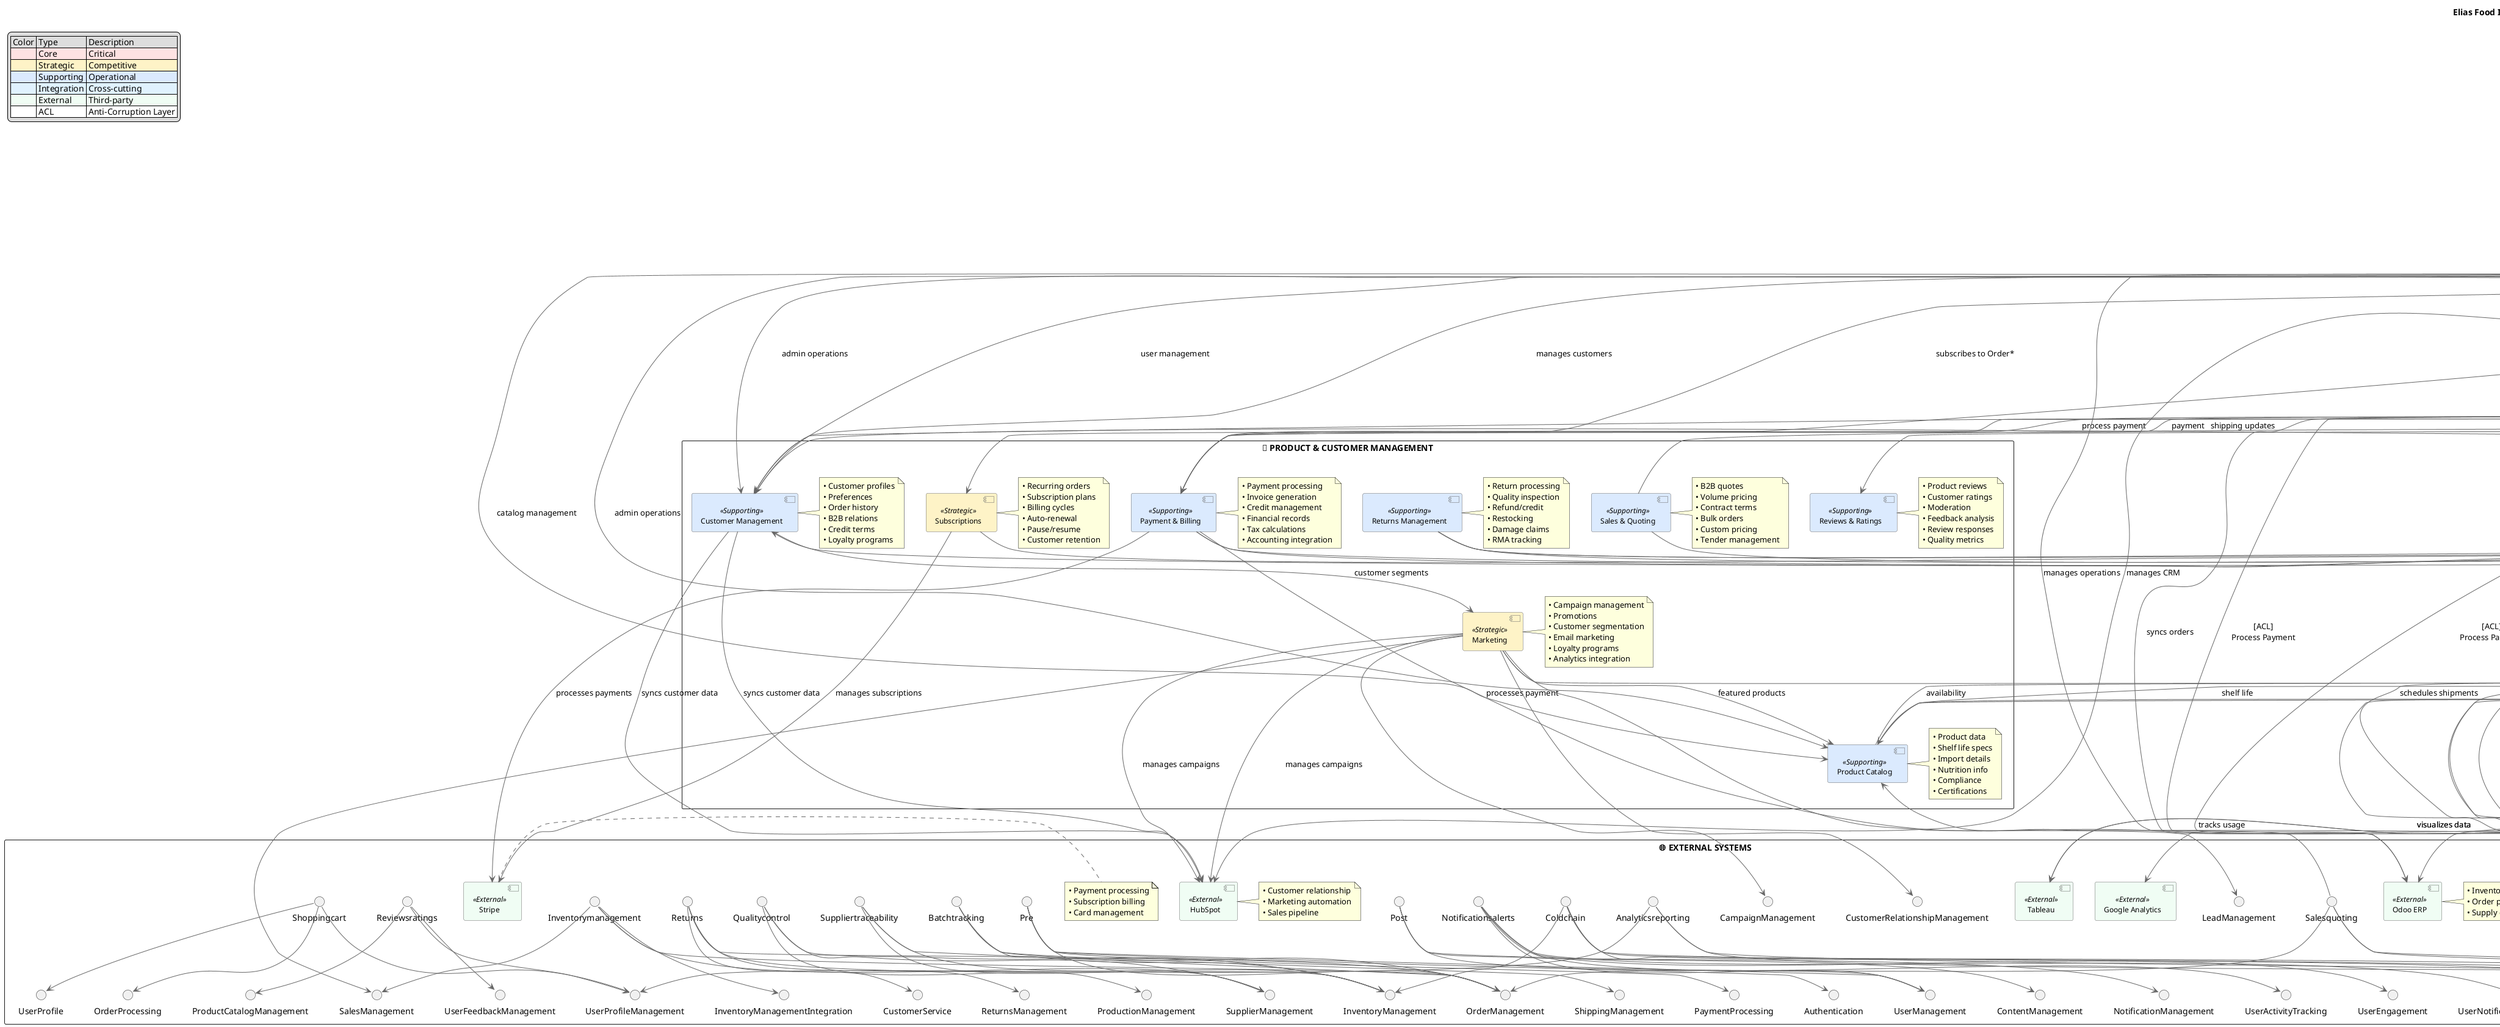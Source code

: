 @startuml efi_context_map

' Enhanced diagram with complete integration points
skinparam component {
    BackgroundColor #dbeafe
    BackgroundColor<<Core>> #fee2e2
    BackgroundColor<<Strategic>> #fef3c7
    BackgroundColor<<Integration>> #e0f2fe
    BackgroundColor<<External>> #f0fdf4
    ArrowColor #666666
    BorderColor #666666
    FontSize 12
}

title Elias Food Imports - Bounded Context Map

legend top left
  | Color | Type | Description |
  |<#fee2e2>|<#fee2e2> Core |<#fee2e2> Critical |
  |<#fef3c7>|<#fef3c7> Strategic |<#fef3c7> Competitive |
  |<#dbeafe>|<#dbeafe> Supporting |<#dbeafe> Operational |
  |<#e0f2fe>|<#e0f2fe> Integration |<#e0f2fe> Cross-cutting |
  |<#f0fdf4>|<#f0fdf4> External |<#f0fdf4> Third-party |
  |<#ffffff>|<#ffffff> ACL |<#ffffff> Anti-Corruption Layer |
endlegend

' Define components
rectangle "🛒 CUSTOMER INTERFACE LAYER" {
  [Shopping Cart] as ShoppingCart <<Supporting>>
  note right of ShoppingCart
    • Product selection
    • Availability check
    • Price calculation
  end note

  [Order Management] as OrderMgmt <<Core>>
  note right of OrderMgmt
    • Order processing
    • FEFO reservation
    • Payment capture
    Events:
    • OrderPlaced → /checkout-orchestration
    • PaymentProcessed
    Workflows: 
    • /tax-orchestration
  end note
}


rectangle "👥 PRODUCT & CUSTOMER MANAGEMENT" as ProductCustomerMgmt {
  [Product Catalog] as ProductCatalog <<Supporting>>
    note right of ProductCatalog
        • Product data
        • Shelf life specs
        • Import details
        • Nutrition info
        • Compliance
        • Certifications
    end note

    [Customer Management] as CustomerMgmt <<Supporting>>
    note right of CustomerMgmt
        • Customer profiles
        • Preferences
        • Order history
        • B2B relations
        • Credit terms
        • Loyalty programs
    end note

    [Payment & Billing] as PaymentBilling <<Supporting>>
    note right of PaymentBilling
        • Payment processing
        • Invoice generation
        • Credit management
        • Financial records
        • Tax calculations
        • Accounting integration
    end note

    [Sales & Quoting] as SalesQuoting <<Supporting>>
    note right of SalesQuoting
        • B2B quotes
        • Volume pricing
        • Contract terms
        • Bulk orders
        • Custom pricing
        • Tender management
    end note

    [Returns Management] as ReturnsMgmt <<Supporting>>
    note right of ReturnsMgmt
        • Return processing
        • Quality inspection
        • Refund/credit
        • Restocking
        • Damage claims
        • RMA tracking
    end note
    
    [Subscriptions] as Subscriptions <<Strategic>>
    note right of Subscriptions
        • Recurring orders
        • Subscription plans
        • Billing cycles
        • Auto-renewal
        • Pause/resume
        • Customer retention
    end note
    
    [Reviews & Ratings] as Reviews <<Supporting>>
    note right of Reviews
        • Product reviews
        • Customer ratings
        • Moderation
        • Feedback analysis
        • Review responses
        • Quality metrics
    end note
    
    [Marketing] as Marketing <<Strategic>>
    note right of Marketing
        • Campaign management
        • Promotions
        • Customer segmentation
        • Email marketing
        • Loyalty programs
        • Analytics integration
    end note
}


rectangle "🏭 CORE OPERATIONS & INVENTORY" as CoreOperations {
  [Inventory & Shelf-Life] as InventoryShelfLife <<Core>>
    note right of InventoryShelfLife
        • FEFO management
        • Expiry tracking
        • Stock levels
        • Location mapping
        • Waste reduction
        • Demand forecasting
    end note

    [Batch Tracking] as BatchTracking <<Core>>
    note right of BatchTracking
        • Lot numbers
        • Production dates
        • Expiry dates
        • Quality scores
        • Movement history
        • Chain of custody
    end note

    [Cold Chain Monitoring] as ColdChainMonitor <<Core>>
    note right of ColdChainMonitor
        • Temperature logs
        • Humidity control
        • Transport conditions
        • Breach detection
        • Equipment status
        • IoT integration
    end note

    [Pricing & Promotions] as PricingPromotions <<Strategic>>
    note right of PricingPromotions
        • Dynamic pricing
        • Markdown logic
        • Promotional rules
        • Market analysis
        • Cost optimization
        • Competitor tracking
    end note
}


rectangle "📦 FULFILLMENT & QUALITY ASSURANCE" as FulfillmentQuality {
  [Shipping & Fulfillment] as ShippingFulfillment <<Core>>
    note right of ShippingFulfillment
        • Order picking
        • Packing optimization
        • Carrier selection
        • Delivery tracking
        • Route optimization
        • Warehouse mgmt
    end note

    [Supplier & Traceability] as SupplierTrace <<Core>>
    note right of SupplierTrace
        • Supplier records
        • Origin tracking
        • Certification mgmt
        • Recall procedures
        • Compliance docs
        • Audit trails
    end note

    [Quality Control] as QualityControl <<Core>>
    note right of QualityControl
        • Incoming inspection
        • Quality standards
        • Testing protocols
        • Rejection handling
        • Compliance check
        • Lab integration
    end note

    [Analytics & Reporting] as AnalyticsReporting <<Supporting>>
    note right of AnalyticsReporting
        • Performance KPIs
        • Trend analysis
        • Demand forecasting
        • Loss prevention
        • ROI metrics
        • BI dashboards
    end note
}


rectangle "🔔 SYSTEM SUPPORT & NOTIFICATIONS" as SystemSupport {
  [Notifications & Alerts] as NotificationsAlerts <<Supporting>>
    note right of NotificationsAlerts
        • Expiry warnings • Quality alerts • System notifications
        • Promotional msgs • Compliance alerts • Status updates
        • Multi-channel delivery • Alert escalation • Audit logs
    end note
}

' Integration Layer
rectangle "🔄 INTEGRATION LAYER" as IntegrationLayer {
  [Event Bus] as EventBus <<Integration>>
    note right of EventBus
        • Apache Kafka
        • Publish/Subscribe
        • At-least-once delivery
        • Event sourcing
    end note
    
  [API Gateway] as APIGateway <<Integration>>
    note right of APIGateway
        • REST & GraphQL APIs
        • Authentication
        • Rate limiting
        • Request routing
    end note
    
  [Admin BFF] as AdminBFF <<Integration>>
    note right of AdminBFF
        • Administrative UI backend
        • Cross-context data aggregation
        • Unified admin API surface
        • Audit logging
    end note
    
  [Anti-Corruption Layer] as ACL <<Integration>>
    note right of ACL
        • External system adapters
        • Data translation
        • Protocol conversion
        • Model isolation
    end note
}

' External Systems
rectangle "🌐 EXTERNAL SYSTEMS" as ExternalSystems {
  ' Payment & Financial
  [Stripe] as Stripe <<External>>
  note right of Stripe
    • Payment processing
    • Subscription billing
    • Card management
  end note
  
  ' ERP & Operations
  [Odoo ERP] as Odoo <<External>>
  note right of Odoo
    • Inventory management
    • Order processing
    • Supply chain
  end note
  
  ' CRM & Marketing
  [HubSpot] as HubSpot <<External>>
  note right of HubSpot
    • Customer relationship
    • Marketing automation
    • Sales pipeline
  end note
  
  ' Logistics
  [Shipping Carriers] as ShippingCarriers <<External>>
  note right of ShippingCarriers
    • FedEx
    • UPS
    • DHL
    • Local couriers
  end note
  
  ' EDI & B2B
  [Supplier EDI] as SupplierEDI <<External>>
  note right of SupplierEDI
    • Supplier integration
    • Purchase orders
    • ASN processing
  end note
  
  ' Analytics
  [Google Analytics] as GoogleAnalytics <<External>>
  [Tableau] as Tableau <<External>>
  
  ' Compliance
  [Compliance Services] as ComplianceServices <<External>>
  note right of ComplianceServices
    • Food safety
    • Import/export
    • Certifications
  end note
  
  [Payment Gateway] as Payment <<External>>
  [Warehouse System] as Warehouse <<External>>
  
  ' Integration points between bounded contexts
  ShoppingCart --> OrderMgmt : checkout
  OrderMgmt --> PaymentBilling : process payment
  OrderMgmt --> InventoryShelfLife : reserve stock
  OrderMgmt --> ShippingFulfillment : fulfill order
  PaymentBilling --> AnalyticsReporting : financial data
  InventoryShelfLife --> ShippingFulfillment : pick lists
  ShippingFulfillment --> CustomerMgmt : shipping updates
  CustomerMgmt --> Marketing : customer segments
  Marketing --> ProductCatalog : featured products
  ProductCatalog --> InventoryShelfLife : availability
  
  ' Event flows
  OrderMgmt --> EventBus : publishes OrderPlaced
  EventBus --> PaymentBilling : processes payment
  EventBus --> InventoryShelfLife : reserves stock
  EventBus --> ShippingFulfillment : initiates shipping
  
  ' External system integrations
  PaymentBilling --> Payment : processes payment
  OrderMgmt --> Warehouse : reserves inventory
  InventoryShelfLife --> Warehouse : updates stock levels
  ShippingFulfillment --> ShippingCarriers : schedules shipments
  CustomerMgmt --> HubSpot : syncs customer data
  Marketing --> HubSpot : manages campaigns
  AnalyticsReporting --> Tableau : visualizes data
  
  ' Cross-cutting concerns
  AdminBFF --> OrderMgmt : admin operations
  AdminBFF --> CustomerMgmt : user management
  AdminBFF --> ProductCatalog : catalog management
  
  ' Enhanced Integration Points with ACLs
  OrderMgmt --> Payment : [ACL]\nProcess Payment
  OrderMgmt --> Warehouse : [OHS]\nReserve Inventory
  
  ' Core business flows
  PricingPromotions --> InventoryShelfLife : feedback loop

  ' Within Fulfillment & Quality
  ShippingFulfillment --> SupplierTrace
  SupplierTrace --> QualityControl
  QualityControl --> AnalyticsReporting
  AnalyticsReporting --> ShippingFulfillment : feedback loop

' Cross-layer connections
ShoppingCart --> ProductCatalog : availability
ShoppingCart --> CustomerMgmt : customer data
ShoppingCart --> Subscriptions : subscription options
ShoppingCart --> Reviews : product ratings
OrderMgmt --> PaymentBilling : payment
ShoppingCart --> InventoryShelfLife : stock check
ShoppingCart --> PricingPromotions : pricing
OrderMgmt --> InventoryShelfLife : reserve FEFO
OrderMgmt --> PricingPromotions : pricing
OrderMgmt --> ShippingFulfillment : fulfill

ProductCatalog --> InventoryShelfLife : shelf life
ProductCatalog --> PricingPromotions : product data
SalesQuoting --> PricingPromotions : bulk pricing
SalesQuoting --> InventoryShelfLife : volume check
ReturnsMgmt --> InventoryShelfLife : return stock
ReturnsMgmt --> QualityControl : quality check
PaymentBilling --> AnalyticsReporting : financial data

InventoryShelfLife --> ShippingFulfillment : pick lists
InventoryShelfLife --> SupplierTrace : traceability
InventoryShelfLife --> QualityControl : QC trigger
InventoryShelfLife --> AnalyticsReporting : inventory KPIs
BatchTracking --> SupplierTrace : batch info
ColdChainMonitor --> ShippingFulfillment : cold chain
PricingPromotions --> AnalyticsReporting : pricing KPIs

' To Notifications
InventoryShelfLife --> NotificationsAlerts : expiry alerts
ColdChainMonitor --> NotificationsAlerts : breach alerts
PricingPromotions --> NotificationsAlerts : promotion alerts
QualityControl --> NotificationsAlerts : quality alerts
AnalyticsReporting --> NotificationsAlerts : system alerts
ReturnsMgmt --> NotificationsAlerts : return alerts
Subscriptions --> NotificationsAlerts : renewal alerts
Marketing --> NotificationsAlerts : campaign alerts

' From Notifications
NotificationsAlerts --> CustomerMgmt : customer alerts
NotificationsAlerts --> OrderMgmt : system alerts

' Integration Layer connections
AdminBFF --> OrderMgmt : admin operations
AdminBFF --> CustomerMgmt : admin operations
AdminBFF --> ProductCatalog : admin operations

' Event Bus connections
OrderMgmt --> EventBus : publishes Order*
EventBus --> PaymentBilling : subscribes to Order*
EventBus --> ShippingFulfillment : subscribes to Order*
EventBus --> InventoryShelfLife : subscribes to Order*

' API Gateway connections
APIGateway --> ShoppingCart : serves UI
APIGateway --> OrderMgmt : processes orders
APIGateway --> CustomerMgmt : manages customers

' External system connections
PaymentBilling --> Stripe : processes payments
Subscriptions --> Stripe : manages subscriptions
OrderMgmt --> Odoo : syncs orders
InventoryShelfLife --> Odoo : updates stock
CustomerMgmt --> HubSpot : syncs customer data
Marketing --> HubSpot : manages campaigns
ShippingFulfillment --> ShippingCarriers : schedules shipments
SupplierTrace --> SupplierEDI : exchanges EDI docs
AnalyticsReporting --> GoogleAnalytics : tracks usage
AnalyticsReporting --> Tableau : visualizes data
QualityControl --> ComplianceServices : verifies compliance
AdminBFF --> Odoo : manages operations
AdminBFF --> HubSpot : manages CRM

' Enhanced Integration Points
OrderMgmt --> Payment : [ACL]\nProcess Payment
OrderMgmt --> Warehouse : [OHS]\nReserve Inventory

Analyticsreporting --> UserBehaviorTracking
Analyticsreporting --> UserEngagementMetrics
Analyticsreporting --> UserProfileManagement
Batchtracking --> InventoryManagement
Batchtracking --> OrderManagement
Batchtracking --> ShippingManagement
Coldchain --> ColdChainMonitoring
Coldchain --> InventoryManagement
Coldchain --> OrderFulfillment
Coldchain --> SupplyChainAnalytics
Inventorymanagement --> InventoryManagementIntegration
Inventorymanagement --> OrderManagement
Inventorymanagement --> SalesManagement
Inventorymanagement --> SupplierManagement
Marketing --> CampaignManagement
Marketing --> CustomerRelationshipManagement
Marketing --> LeadManagement
Marketing --> SalesManagement
Notificationsalerts --> UserActivityTracking
Notificationsalerts --> UserEngagement
Notificationsalerts --> UserManagement
Notificationsalerts --> UserNotificationManagement
Post --> ContentManagement
Post --> NotificationManagement
Post --> UserManagement
Pre --> Authentication
Pre --> OrderManagement
Pre --> PaymentProcessing
Pre --> UserManagement
Qualitycontrol --> InventoryManagement
Qualitycontrol --> ProductionManagement
Qualitycontrol --> SupplierManagement
Returns --> CustomerService
Returns --> InventoryManagement
Returns --> OrderManagement
Returns --> ReturnsManagement
Reviewsratings --> ProductCatalogManagement
Reviewsratings --> UserFeedbackManagement
Reviewsratings --> UserProfileManagement
Salesquoting --> CustomerManagement
Salesquoting --> OrderManagement
Salesquoting --> PricingManagement
Salesquoting --> ProductCatalog
Shoppingcart --> OrderProcessing
Shoppingcart --> UserProfile
Shoppingcart --> UserProfileManagement
Suppliertraceability --> InventoryManagement
Suppliertraceability --> OrderManagement
Suppliertraceability --> SupplierManagement
@enduml
